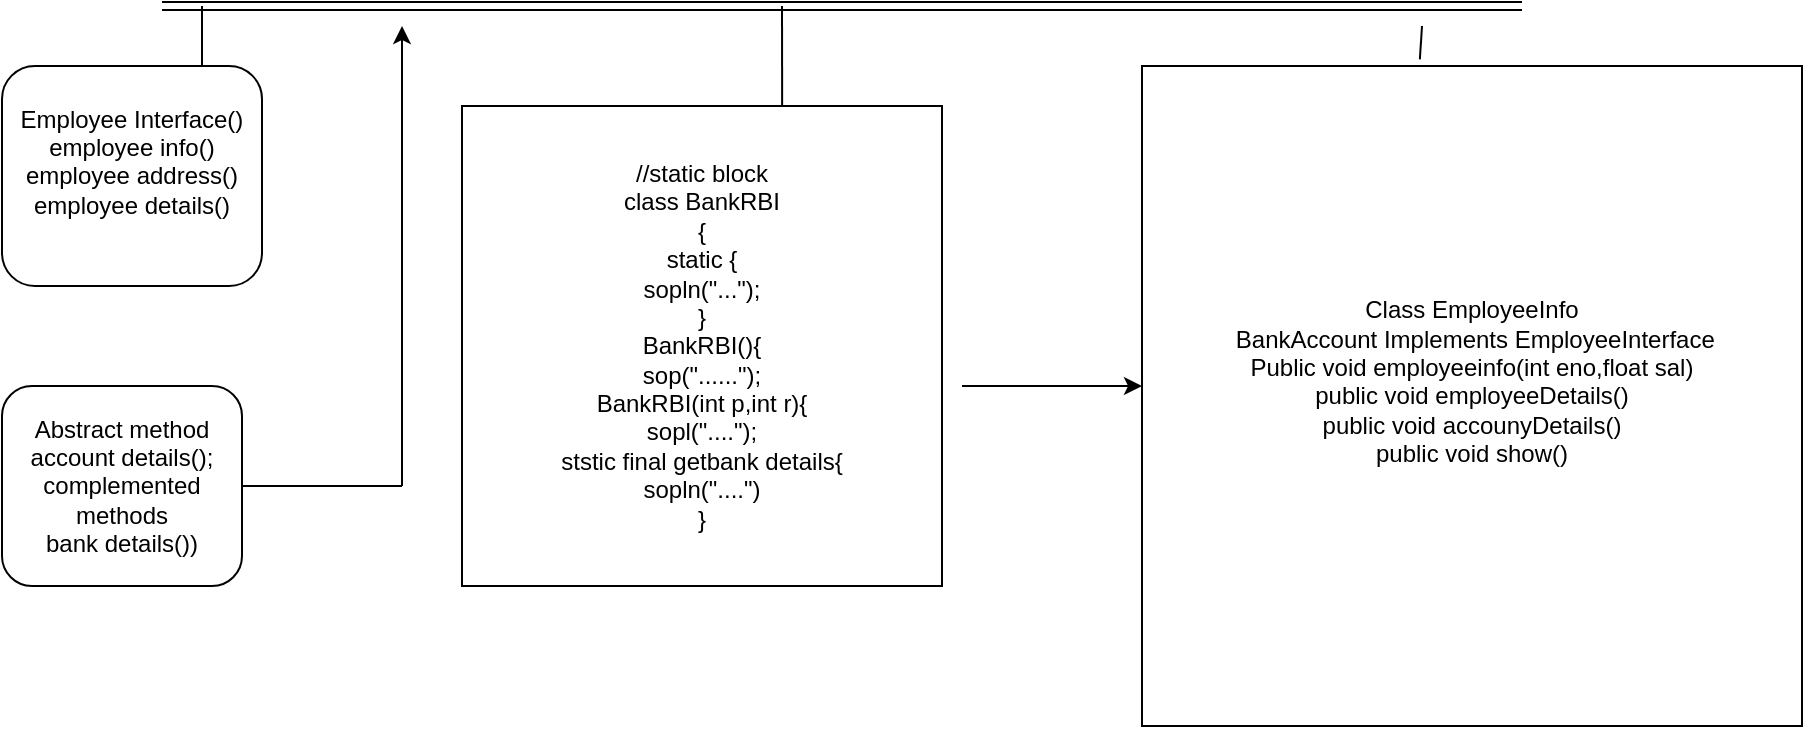 <mxfile version="24.7.7">
  <diagram name="Page-1" id="yojxZ8sjViH0cY1115s4">
    <mxGraphModel dx="1059" dy="595" grid="1" gridSize="10" guides="1" tooltips="1" connect="1" arrows="1" fold="1" page="1" pageScale="1" pageWidth="850" pageHeight="1100" math="0" shadow="0">
      <root>
        <mxCell id="0" />
        <mxCell id="1" parent="0" />
        <mxCell id="KxJ99_L79iYmne7ekxHM-1" value="Employee Interface()&lt;div&gt;employee info()&lt;/div&gt;&lt;div&gt;employee address()&lt;/div&gt;&lt;div&gt;employee details()&lt;br&gt;&lt;div&gt;&lt;br&gt;&lt;/div&gt;&lt;/div&gt;" style="rounded=1;whiteSpace=wrap;html=1;align=center;" parent="1" vertex="1">
          <mxGeometry x="50" y="50" width="130" height="110" as="geometry" />
        </mxCell>
        <mxCell id="KxJ99_L79iYmne7ekxHM-2" value="Abstract method&lt;div&gt;account details();&lt;/div&gt;&lt;div&gt;complemented methods&lt;/div&gt;&lt;div&gt;bank details())&lt;/div&gt;" style="rounded=1;whiteSpace=wrap;html=1;" parent="1" vertex="1">
          <mxGeometry x="50" y="210" width="120" height="100" as="geometry" />
        </mxCell>
        <mxCell id="KxJ99_L79iYmne7ekxHM-3" value="//static block&lt;div&gt;class BankRBI&lt;/div&gt;&lt;div&gt;{&lt;/div&gt;&lt;div&gt;static {&lt;/div&gt;&lt;div&gt;sopln(&quot;...&quot;);&lt;/div&gt;&lt;div&gt;}&lt;/div&gt;&lt;div&gt;BankRBI(){&lt;br&gt;sop(&quot;......&quot;);&lt;/div&gt;&lt;div&gt;BankRBI(int p,int r){&lt;/div&gt;&lt;div&gt;sopl(&quot;....&quot;);&lt;/div&gt;&lt;div&gt;ststic final getbank details{&lt;/div&gt;&lt;div&gt;sopln(&quot;....&quot;)&lt;/div&gt;&lt;div&gt;}&lt;/div&gt;" style="whiteSpace=wrap;html=1;aspect=fixed;" parent="1" vertex="1">
          <mxGeometry x="280" y="70" width="240" height="240" as="geometry" />
        </mxCell>
        <mxCell id="KxJ99_L79iYmne7ekxHM-4" value="" style="shape=link;html=1;rounded=0;" parent="1" edge="1">
          <mxGeometry width="100" relative="1" as="geometry">
            <mxPoint x="130" y="20" as="sourcePoint" />
            <mxPoint x="450" y="20" as="targetPoint" />
          </mxGeometry>
        </mxCell>
        <mxCell id="KxJ99_L79iYmne7ekxHM-5" value="" style="endArrow=none;html=1;rounded=0;" parent="1" edge="1">
          <mxGeometry width="50" height="50" relative="1" as="geometry">
            <mxPoint x="150" y="50" as="sourcePoint" />
            <mxPoint x="150" y="20" as="targetPoint" />
          </mxGeometry>
        </mxCell>
        <mxCell id="KxJ99_L79iYmne7ekxHM-6" value="" style="endArrow=none;html=1;rounded=0;exitX=0.667;exitY=0;exitDx=0;exitDy=0;exitPerimeter=0;" parent="1" source="KxJ99_L79iYmne7ekxHM-3" edge="1">
          <mxGeometry width="50" height="50" relative="1" as="geometry">
            <mxPoint x="390" y="70" as="sourcePoint" />
            <mxPoint x="440" y="20" as="targetPoint" />
          </mxGeometry>
        </mxCell>
        <mxCell id="4u3mWffDSLLGjmA9rJUJ-1" value="Class EmployeeInfo&lt;div&gt;&amp;nbsp;BankAccount Implements EmployeeInterface&lt;/div&gt;&lt;div&gt;Public void employeeinfo(int eno,float sal)&lt;/div&gt;&lt;div&gt;public void employeeDetails()&lt;/div&gt;&lt;div&gt;public void accounyDetails()&lt;/div&gt;&lt;div&gt;public void show()&lt;/div&gt;&lt;div&gt;&lt;br&gt;&lt;/div&gt;" style="whiteSpace=wrap;html=1;aspect=fixed;" vertex="1" parent="1">
          <mxGeometry x="620" y="50" width="330" height="330" as="geometry" />
        </mxCell>
        <mxCell id="4u3mWffDSLLGjmA9rJUJ-3" value="" style="shape=link;html=1;rounded=0;" edge="1" parent="1">
          <mxGeometry width="100" relative="1" as="geometry">
            <mxPoint x="450" y="20" as="sourcePoint" />
            <mxPoint x="810" y="20" as="targetPoint" />
          </mxGeometry>
        </mxCell>
        <mxCell id="4u3mWffDSLLGjmA9rJUJ-4" value="" style="endArrow=none;html=1;rounded=0;exitX=0.421;exitY=-0.01;exitDx=0;exitDy=0;exitPerimeter=0;" edge="1" parent="1" source="4u3mWffDSLLGjmA9rJUJ-1">
          <mxGeometry width="50" height="50" relative="1" as="geometry">
            <mxPoint x="710" y="80" as="sourcePoint" />
            <mxPoint x="760" y="30" as="targetPoint" />
          </mxGeometry>
        </mxCell>
        <mxCell id="4u3mWffDSLLGjmA9rJUJ-6" value="" style="endArrow=classic;html=1;rounded=0;" edge="1" parent="1">
          <mxGeometry width="50" height="50" relative="1" as="geometry">
            <mxPoint x="250" y="260" as="sourcePoint" />
            <mxPoint x="250" y="30" as="targetPoint" />
          </mxGeometry>
        </mxCell>
        <mxCell id="4u3mWffDSLLGjmA9rJUJ-7" value="" style="endArrow=none;html=1;rounded=0;" edge="1" parent="1">
          <mxGeometry width="50" height="50" relative="1" as="geometry">
            <mxPoint x="170" y="260" as="sourcePoint" />
            <mxPoint x="250" y="260" as="targetPoint" />
          </mxGeometry>
        </mxCell>
        <mxCell id="4u3mWffDSLLGjmA9rJUJ-8" value="" style="endArrow=classic;html=1;rounded=0;" edge="1" parent="1">
          <mxGeometry width="50" height="50" relative="1" as="geometry">
            <mxPoint x="530" y="210" as="sourcePoint" />
            <mxPoint x="620" y="210" as="targetPoint" />
          </mxGeometry>
        </mxCell>
      </root>
    </mxGraphModel>
  </diagram>
</mxfile>
